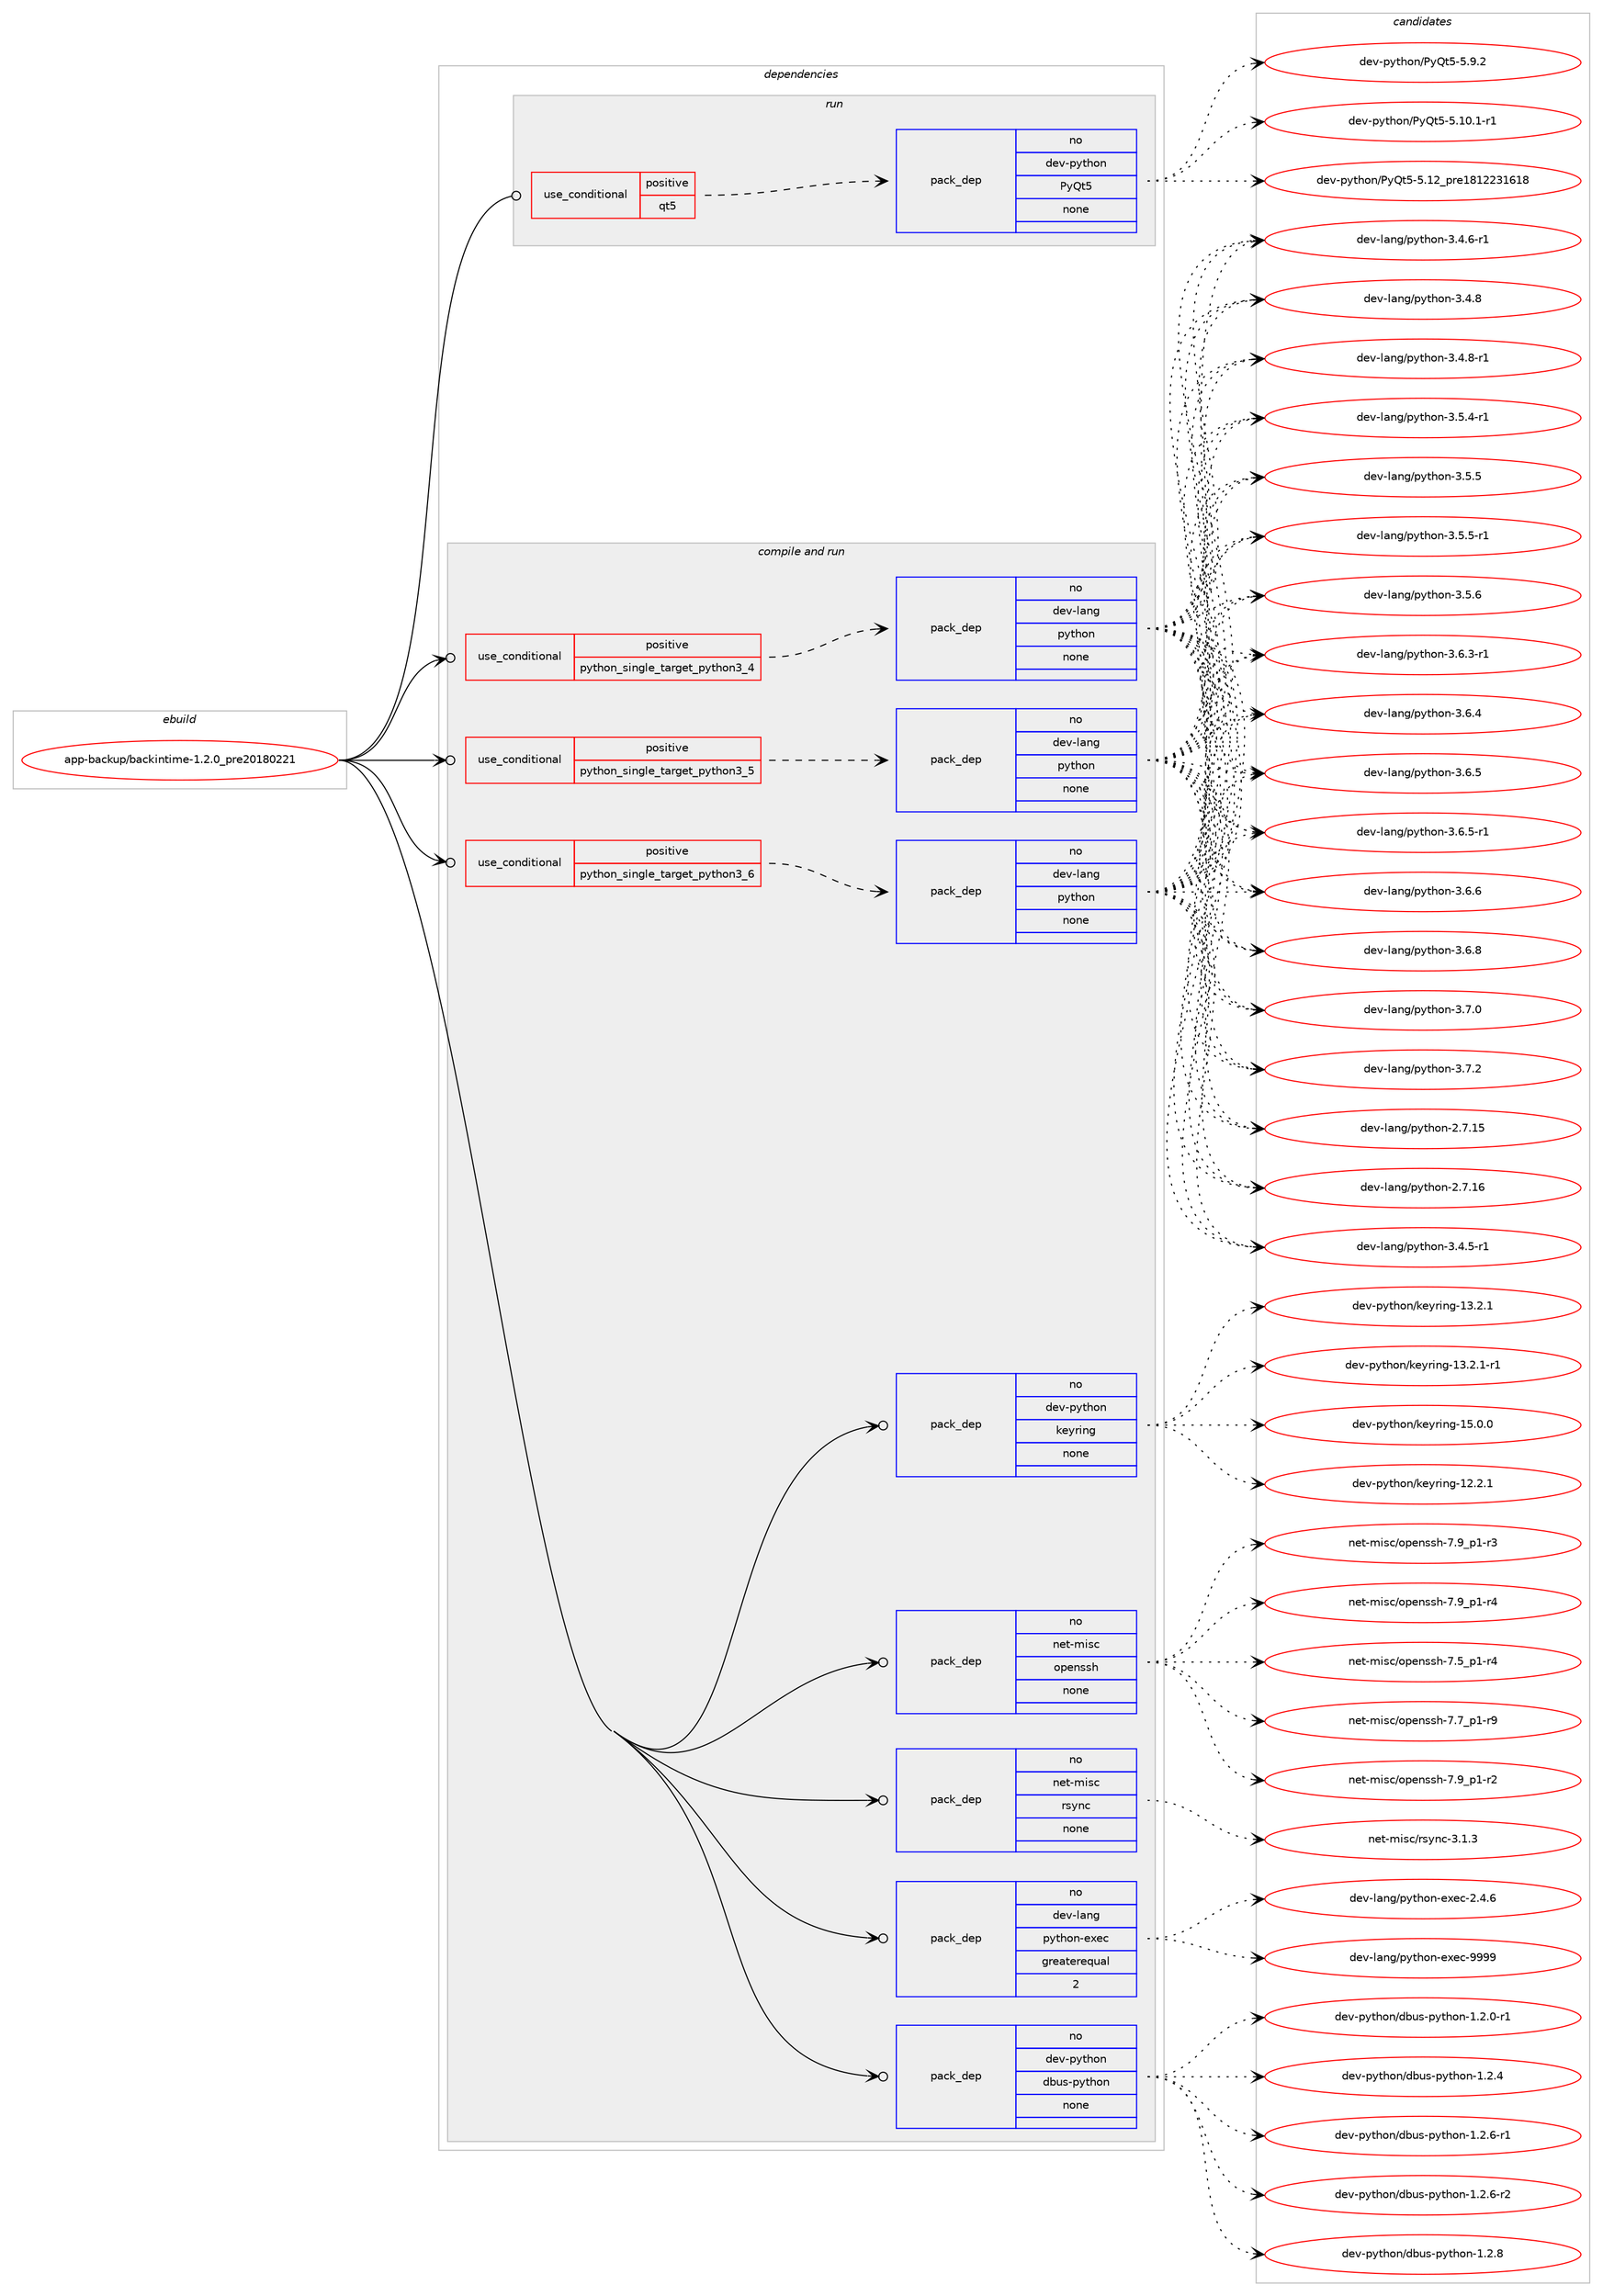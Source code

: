 digraph prolog {

# *************
# Graph options
# *************

newrank=true;
concentrate=true;
compound=true;
graph [rankdir=LR,fontname=Helvetica,fontsize=10,ranksep=1.5];#, ranksep=2.5, nodesep=0.2];
edge  [arrowhead=vee];
node  [fontname=Helvetica,fontsize=10];

# **********
# The ebuild
# **********

subgraph cluster_leftcol {
color=gray;
rank=same;
label=<<i>ebuild</i>>;
id [label="app-backup/backintime-1.2.0_pre20180221", color=red, width=4, href="../app-backup/backintime-1.2.0_pre20180221.svg"];
}

# ****************
# The dependencies
# ****************

subgraph cluster_midcol {
color=gray;
label=<<i>dependencies</i>>;
subgraph cluster_compile {
fillcolor="#eeeeee";
style=filled;
label=<<i>compile</i>>;
}
subgraph cluster_compileandrun {
fillcolor="#eeeeee";
style=filled;
label=<<i>compile and run</i>>;
subgraph cond346829 {
dependency1272376 [label=<<TABLE BORDER="0" CELLBORDER="1" CELLSPACING="0" CELLPADDING="4"><TR><TD ROWSPAN="3" CELLPADDING="10">use_conditional</TD></TR><TR><TD>positive</TD></TR><TR><TD>python_single_target_python3_4</TD></TR></TABLE>>, shape=none, color=red];
subgraph pack905796 {
dependency1272377 [label=<<TABLE BORDER="0" CELLBORDER="1" CELLSPACING="0" CELLPADDING="4" WIDTH="220"><TR><TD ROWSPAN="6" CELLPADDING="30">pack_dep</TD></TR><TR><TD WIDTH="110">no</TD></TR><TR><TD>dev-lang</TD></TR><TR><TD>python</TD></TR><TR><TD>none</TD></TR><TR><TD></TD></TR></TABLE>>, shape=none, color=blue];
}
dependency1272376:e -> dependency1272377:w [weight=20,style="dashed",arrowhead="vee"];
}
id:e -> dependency1272376:w [weight=20,style="solid",arrowhead="odotvee"];
subgraph cond346830 {
dependency1272378 [label=<<TABLE BORDER="0" CELLBORDER="1" CELLSPACING="0" CELLPADDING="4"><TR><TD ROWSPAN="3" CELLPADDING="10">use_conditional</TD></TR><TR><TD>positive</TD></TR><TR><TD>python_single_target_python3_5</TD></TR></TABLE>>, shape=none, color=red];
subgraph pack905797 {
dependency1272379 [label=<<TABLE BORDER="0" CELLBORDER="1" CELLSPACING="0" CELLPADDING="4" WIDTH="220"><TR><TD ROWSPAN="6" CELLPADDING="30">pack_dep</TD></TR><TR><TD WIDTH="110">no</TD></TR><TR><TD>dev-lang</TD></TR><TR><TD>python</TD></TR><TR><TD>none</TD></TR><TR><TD></TD></TR></TABLE>>, shape=none, color=blue];
}
dependency1272378:e -> dependency1272379:w [weight=20,style="dashed",arrowhead="vee"];
}
id:e -> dependency1272378:w [weight=20,style="solid",arrowhead="odotvee"];
subgraph cond346831 {
dependency1272380 [label=<<TABLE BORDER="0" CELLBORDER="1" CELLSPACING="0" CELLPADDING="4"><TR><TD ROWSPAN="3" CELLPADDING="10">use_conditional</TD></TR><TR><TD>positive</TD></TR><TR><TD>python_single_target_python3_6</TD></TR></TABLE>>, shape=none, color=red];
subgraph pack905798 {
dependency1272381 [label=<<TABLE BORDER="0" CELLBORDER="1" CELLSPACING="0" CELLPADDING="4" WIDTH="220"><TR><TD ROWSPAN="6" CELLPADDING="30">pack_dep</TD></TR><TR><TD WIDTH="110">no</TD></TR><TR><TD>dev-lang</TD></TR><TR><TD>python</TD></TR><TR><TD>none</TD></TR><TR><TD></TD></TR></TABLE>>, shape=none, color=blue];
}
dependency1272380:e -> dependency1272381:w [weight=20,style="dashed",arrowhead="vee"];
}
id:e -> dependency1272380:w [weight=20,style="solid",arrowhead="odotvee"];
subgraph pack905799 {
dependency1272382 [label=<<TABLE BORDER="0" CELLBORDER="1" CELLSPACING="0" CELLPADDING="4" WIDTH="220"><TR><TD ROWSPAN="6" CELLPADDING="30">pack_dep</TD></TR><TR><TD WIDTH="110">no</TD></TR><TR><TD>dev-lang</TD></TR><TR><TD>python-exec</TD></TR><TR><TD>greaterequal</TD></TR><TR><TD>2</TD></TR></TABLE>>, shape=none, color=blue];
}
id:e -> dependency1272382:w [weight=20,style="solid",arrowhead="odotvee"];
subgraph pack905800 {
dependency1272383 [label=<<TABLE BORDER="0" CELLBORDER="1" CELLSPACING="0" CELLPADDING="4" WIDTH="220"><TR><TD ROWSPAN="6" CELLPADDING="30">pack_dep</TD></TR><TR><TD WIDTH="110">no</TD></TR><TR><TD>dev-python</TD></TR><TR><TD>dbus-python</TD></TR><TR><TD>none</TD></TR><TR><TD></TD></TR></TABLE>>, shape=none, color=blue];
}
id:e -> dependency1272383:w [weight=20,style="solid",arrowhead="odotvee"];
subgraph pack905801 {
dependency1272384 [label=<<TABLE BORDER="0" CELLBORDER="1" CELLSPACING="0" CELLPADDING="4" WIDTH="220"><TR><TD ROWSPAN="6" CELLPADDING="30">pack_dep</TD></TR><TR><TD WIDTH="110">no</TD></TR><TR><TD>dev-python</TD></TR><TR><TD>keyring</TD></TR><TR><TD>none</TD></TR><TR><TD></TD></TR></TABLE>>, shape=none, color=blue];
}
id:e -> dependency1272384:w [weight=20,style="solid",arrowhead="odotvee"];
subgraph pack905802 {
dependency1272385 [label=<<TABLE BORDER="0" CELLBORDER="1" CELLSPACING="0" CELLPADDING="4" WIDTH="220"><TR><TD ROWSPAN="6" CELLPADDING="30">pack_dep</TD></TR><TR><TD WIDTH="110">no</TD></TR><TR><TD>net-misc</TD></TR><TR><TD>openssh</TD></TR><TR><TD>none</TD></TR><TR><TD></TD></TR></TABLE>>, shape=none, color=blue];
}
id:e -> dependency1272385:w [weight=20,style="solid",arrowhead="odotvee"];
subgraph pack905803 {
dependency1272386 [label=<<TABLE BORDER="0" CELLBORDER="1" CELLSPACING="0" CELLPADDING="4" WIDTH="220"><TR><TD ROWSPAN="6" CELLPADDING="30">pack_dep</TD></TR><TR><TD WIDTH="110">no</TD></TR><TR><TD>net-misc</TD></TR><TR><TD>rsync</TD></TR><TR><TD>none</TD></TR><TR><TD></TD></TR></TABLE>>, shape=none, color=blue];
}
id:e -> dependency1272386:w [weight=20,style="solid",arrowhead="odotvee"];
}
subgraph cluster_run {
fillcolor="#eeeeee";
style=filled;
label=<<i>run</i>>;
subgraph cond346832 {
dependency1272387 [label=<<TABLE BORDER="0" CELLBORDER="1" CELLSPACING="0" CELLPADDING="4"><TR><TD ROWSPAN="3" CELLPADDING="10">use_conditional</TD></TR><TR><TD>positive</TD></TR><TR><TD>qt5</TD></TR></TABLE>>, shape=none, color=red];
subgraph pack905804 {
dependency1272388 [label=<<TABLE BORDER="0" CELLBORDER="1" CELLSPACING="0" CELLPADDING="4" WIDTH="220"><TR><TD ROWSPAN="6" CELLPADDING="30">pack_dep</TD></TR><TR><TD WIDTH="110">no</TD></TR><TR><TD>dev-python</TD></TR><TR><TD>PyQt5</TD></TR><TR><TD>none</TD></TR><TR><TD></TD></TR></TABLE>>, shape=none, color=blue];
}
dependency1272387:e -> dependency1272388:w [weight=20,style="dashed",arrowhead="vee"];
}
id:e -> dependency1272387:w [weight=20,style="solid",arrowhead="odot"];
}
}

# **************
# The candidates
# **************

subgraph cluster_choices {
rank=same;
color=gray;
label=<<i>candidates</i>>;

subgraph choice905796 {
color=black;
nodesep=1;
choice10010111845108971101034711212111610411111045504655464953 [label="dev-lang/python-2.7.15", color=red, width=4,href="../dev-lang/python-2.7.15.svg"];
choice10010111845108971101034711212111610411111045504655464954 [label="dev-lang/python-2.7.16", color=red, width=4,href="../dev-lang/python-2.7.16.svg"];
choice1001011184510897110103471121211161041111104551465246534511449 [label="dev-lang/python-3.4.5-r1", color=red, width=4,href="../dev-lang/python-3.4.5-r1.svg"];
choice1001011184510897110103471121211161041111104551465246544511449 [label="dev-lang/python-3.4.6-r1", color=red, width=4,href="../dev-lang/python-3.4.6-r1.svg"];
choice100101118451089711010347112121116104111110455146524656 [label="dev-lang/python-3.4.8", color=red, width=4,href="../dev-lang/python-3.4.8.svg"];
choice1001011184510897110103471121211161041111104551465246564511449 [label="dev-lang/python-3.4.8-r1", color=red, width=4,href="../dev-lang/python-3.4.8-r1.svg"];
choice1001011184510897110103471121211161041111104551465346524511449 [label="dev-lang/python-3.5.4-r1", color=red, width=4,href="../dev-lang/python-3.5.4-r1.svg"];
choice100101118451089711010347112121116104111110455146534653 [label="dev-lang/python-3.5.5", color=red, width=4,href="../dev-lang/python-3.5.5.svg"];
choice1001011184510897110103471121211161041111104551465346534511449 [label="dev-lang/python-3.5.5-r1", color=red, width=4,href="../dev-lang/python-3.5.5-r1.svg"];
choice100101118451089711010347112121116104111110455146534654 [label="dev-lang/python-3.5.6", color=red, width=4,href="../dev-lang/python-3.5.6.svg"];
choice1001011184510897110103471121211161041111104551465446514511449 [label="dev-lang/python-3.6.3-r1", color=red, width=4,href="../dev-lang/python-3.6.3-r1.svg"];
choice100101118451089711010347112121116104111110455146544652 [label="dev-lang/python-3.6.4", color=red, width=4,href="../dev-lang/python-3.6.4.svg"];
choice100101118451089711010347112121116104111110455146544653 [label="dev-lang/python-3.6.5", color=red, width=4,href="../dev-lang/python-3.6.5.svg"];
choice1001011184510897110103471121211161041111104551465446534511449 [label="dev-lang/python-3.6.5-r1", color=red, width=4,href="../dev-lang/python-3.6.5-r1.svg"];
choice100101118451089711010347112121116104111110455146544654 [label="dev-lang/python-3.6.6", color=red, width=4,href="../dev-lang/python-3.6.6.svg"];
choice100101118451089711010347112121116104111110455146544656 [label="dev-lang/python-3.6.8", color=red, width=4,href="../dev-lang/python-3.6.8.svg"];
choice100101118451089711010347112121116104111110455146554648 [label="dev-lang/python-3.7.0", color=red, width=4,href="../dev-lang/python-3.7.0.svg"];
choice100101118451089711010347112121116104111110455146554650 [label="dev-lang/python-3.7.2", color=red, width=4,href="../dev-lang/python-3.7.2.svg"];
dependency1272377:e -> choice10010111845108971101034711212111610411111045504655464953:w [style=dotted,weight="100"];
dependency1272377:e -> choice10010111845108971101034711212111610411111045504655464954:w [style=dotted,weight="100"];
dependency1272377:e -> choice1001011184510897110103471121211161041111104551465246534511449:w [style=dotted,weight="100"];
dependency1272377:e -> choice1001011184510897110103471121211161041111104551465246544511449:w [style=dotted,weight="100"];
dependency1272377:e -> choice100101118451089711010347112121116104111110455146524656:w [style=dotted,weight="100"];
dependency1272377:e -> choice1001011184510897110103471121211161041111104551465246564511449:w [style=dotted,weight="100"];
dependency1272377:e -> choice1001011184510897110103471121211161041111104551465346524511449:w [style=dotted,weight="100"];
dependency1272377:e -> choice100101118451089711010347112121116104111110455146534653:w [style=dotted,weight="100"];
dependency1272377:e -> choice1001011184510897110103471121211161041111104551465346534511449:w [style=dotted,weight="100"];
dependency1272377:e -> choice100101118451089711010347112121116104111110455146534654:w [style=dotted,weight="100"];
dependency1272377:e -> choice1001011184510897110103471121211161041111104551465446514511449:w [style=dotted,weight="100"];
dependency1272377:e -> choice100101118451089711010347112121116104111110455146544652:w [style=dotted,weight="100"];
dependency1272377:e -> choice100101118451089711010347112121116104111110455146544653:w [style=dotted,weight="100"];
dependency1272377:e -> choice1001011184510897110103471121211161041111104551465446534511449:w [style=dotted,weight="100"];
dependency1272377:e -> choice100101118451089711010347112121116104111110455146544654:w [style=dotted,weight="100"];
dependency1272377:e -> choice100101118451089711010347112121116104111110455146544656:w [style=dotted,weight="100"];
dependency1272377:e -> choice100101118451089711010347112121116104111110455146554648:w [style=dotted,weight="100"];
dependency1272377:e -> choice100101118451089711010347112121116104111110455146554650:w [style=dotted,weight="100"];
}
subgraph choice905797 {
color=black;
nodesep=1;
choice10010111845108971101034711212111610411111045504655464953 [label="dev-lang/python-2.7.15", color=red, width=4,href="../dev-lang/python-2.7.15.svg"];
choice10010111845108971101034711212111610411111045504655464954 [label="dev-lang/python-2.7.16", color=red, width=4,href="../dev-lang/python-2.7.16.svg"];
choice1001011184510897110103471121211161041111104551465246534511449 [label="dev-lang/python-3.4.5-r1", color=red, width=4,href="../dev-lang/python-3.4.5-r1.svg"];
choice1001011184510897110103471121211161041111104551465246544511449 [label="dev-lang/python-3.4.6-r1", color=red, width=4,href="../dev-lang/python-3.4.6-r1.svg"];
choice100101118451089711010347112121116104111110455146524656 [label="dev-lang/python-3.4.8", color=red, width=4,href="../dev-lang/python-3.4.8.svg"];
choice1001011184510897110103471121211161041111104551465246564511449 [label="dev-lang/python-3.4.8-r1", color=red, width=4,href="../dev-lang/python-3.4.8-r1.svg"];
choice1001011184510897110103471121211161041111104551465346524511449 [label="dev-lang/python-3.5.4-r1", color=red, width=4,href="../dev-lang/python-3.5.4-r1.svg"];
choice100101118451089711010347112121116104111110455146534653 [label="dev-lang/python-3.5.5", color=red, width=4,href="../dev-lang/python-3.5.5.svg"];
choice1001011184510897110103471121211161041111104551465346534511449 [label="dev-lang/python-3.5.5-r1", color=red, width=4,href="../dev-lang/python-3.5.5-r1.svg"];
choice100101118451089711010347112121116104111110455146534654 [label="dev-lang/python-3.5.6", color=red, width=4,href="../dev-lang/python-3.5.6.svg"];
choice1001011184510897110103471121211161041111104551465446514511449 [label="dev-lang/python-3.6.3-r1", color=red, width=4,href="../dev-lang/python-3.6.3-r1.svg"];
choice100101118451089711010347112121116104111110455146544652 [label="dev-lang/python-3.6.4", color=red, width=4,href="../dev-lang/python-3.6.4.svg"];
choice100101118451089711010347112121116104111110455146544653 [label="dev-lang/python-3.6.5", color=red, width=4,href="../dev-lang/python-3.6.5.svg"];
choice1001011184510897110103471121211161041111104551465446534511449 [label="dev-lang/python-3.6.5-r1", color=red, width=4,href="../dev-lang/python-3.6.5-r1.svg"];
choice100101118451089711010347112121116104111110455146544654 [label="dev-lang/python-3.6.6", color=red, width=4,href="../dev-lang/python-3.6.6.svg"];
choice100101118451089711010347112121116104111110455146544656 [label="dev-lang/python-3.6.8", color=red, width=4,href="../dev-lang/python-3.6.8.svg"];
choice100101118451089711010347112121116104111110455146554648 [label="dev-lang/python-3.7.0", color=red, width=4,href="../dev-lang/python-3.7.0.svg"];
choice100101118451089711010347112121116104111110455146554650 [label="dev-lang/python-3.7.2", color=red, width=4,href="../dev-lang/python-3.7.2.svg"];
dependency1272379:e -> choice10010111845108971101034711212111610411111045504655464953:w [style=dotted,weight="100"];
dependency1272379:e -> choice10010111845108971101034711212111610411111045504655464954:w [style=dotted,weight="100"];
dependency1272379:e -> choice1001011184510897110103471121211161041111104551465246534511449:w [style=dotted,weight="100"];
dependency1272379:e -> choice1001011184510897110103471121211161041111104551465246544511449:w [style=dotted,weight="100"];
dependency1272379:e -> choice100101118451089711010347112121116104111110455146524656:w [style=dotted,weight="100"];
dependency1272379:e -> choice1001011184510897110103471121211161041111104551465246564511449:w [style=dotted,weight="100"];
dependency1272379:e -> choice1001011184510897110103471121211161041111104551465346524511449:w [style=dotted,weight="100"];
dependency1272379:e -> choice100101118451089711010347112121116104111110455146534653:w [style=dotted,weight="100"];
dependency1272379:e -> choice1001011184510897110103471121211161041111104551465346534511449:w [style=dotted,weight="100"];
dependency1272379:e -> choice100101118451089711010347112121116104111110455146534654:w [style=dotted,weight="100"];
dependency1272379:e -> choice1001011184510897110103471121211161041111104551465446514511449:w [style=dotted,weight="100"];
dependency1272379:e -> choice100101118451089711010347112121116104111110455146544652:w [style=dotted,weight="100"];
dependency1272379:e -> choice100101118451089711010347112121116104111110455146544653:w [style=dotted,weight="100"];
dependency1272379:e -> choice1001011184510897110103471121211161041111104551465446534511449:w [style=dotted,weight="100"];
dependency1272379:e -> choice100101118451089711010347112121116104111110455146544654:w [style=dotted,weight="100"];
dependency1272379:e -> choice100101118451089711010347112121116104111110455146544656:w [style=dotted,weight="100"];
dependency1272379:e -> choice100101118451089711010347112121116104111110455146554648:w [style=dotted,weight="100"];
dependency1272379:e -> choice100101118451089711010347112121116104111110455146554650:w [style=dotted,weight="100"];
}
subgraph choice905798 {
color=black;
nodesep=1;
choice10010111845108971101034711212111610411111045504655464953 [label="dev-lang/python-2.7.15", color=red, width=4,href="../dev-lang/python-2.7.15.svg"];
choice10010111845108971101034711212111610411111045504655464954 [label="dev-lang/python-2.7.16", color=red, width=4,href="../dev-lang/python-2.7.16.svg"];
choice1001011184510897110103471121211161041111104551465246534511449 [label="dev-lang/python-3.4.5-r1", color=red, width=4,href="../dev-lang/python-3.4.5-r1.svg"];
choice1001011184510897110103471121211161041111104551465246544511449 [label="dev-lang/python-3.4.6-r1", color=red, width=4,href="../dev-lang/python-3.4.6-r1.svg"];
choice100101118451089711010347112121116104111110455146524656 [label="dev-lang/python-3.4.8", color=red, width=4,href="../dev-lang/python-3.4.8.svg"];
choice1001011184510897110103471121211161041111104551465246564511449 [label="dev-lang/python-3.4.8-r1", color=red, width=4,href="../dev-lang/python-3.4.8-r1.svg"];
choice1001011184510897110103471121211161041111104551465346524511449 [label="dev-lang/python-3.5.4-r1", color=red, width=4,href="../dev-lang/python-3.5.4-r1.svg"];
choice100101118451089711010347112121116104111110455146534653 [label="dev-lang/python-3.5.5", color=red, width=4,href="../dev-lang/python-3.5.5.svg"];
choice1001011184510897110103471121211161041111104551465346534511449 [label="dev-lang/python-3.5.5-r1", color=red, width=4,href="../dev-lang/python-3.5.5-r1.svg"];
choice100101118451089711010347112121116104111110455146534654 [label="dev-lang/python-3.5.6", color=red, width=4,href="../dev-lang/python-3.5.6.svg"];
choice1001011184510897110103471121211161041111104551465446514511449 [label="dev-lang/python-3.6.3-r1", color=red, width=4,href="../dev-lang/python-3.6.3-r1.svg"];
choice100101118451089711010347112121116104111110455146544652 [label="dev-lang/python-3.6.4", color=red, width=4,href="../dev-lang/python-3.6.4.svg"];
choice100101118451089711010347112121116104111110455146544653 [label="dev-lang/python-3.6.5", color=red, width=4,href="../dev-lang/python-3.6.5.svg"];
choice1001011184510897110103471121211161041111104551465446534511449 [label="dev-lang/python-3.6.5-r1", color=red, width=4,href="../dev-lang/python-3.6.5-r1.svg"];
choice100101118451089711010347112121116104111110455146544654 [label="dev-lang/python-3.6.6", color=red, width=4,href="../dev-lang/python-3.6.6.svg"];
choice100101118451089711010347112121116104111110455146544656 [label="dev-lang/python-3.6.8", color=red, width=4,href="../dev-lang/python-3.6.8.svg"];
choice100101118451089711010347112121116104111110455146554648 [label="dev-lang/python-3.7.0", color=red, width=4,href="../dev-lang/python-3.7.0.svg"];
choice100101118451089711010347112121116104111110455146554650 [label="dev-lang/python-3.7.2", color=red, width=4,href="../dev-lang/python-3.7.2.svg"];
dependency1272381:e -> choice10010111845108971101034711212111610411111045504655464953:w [style=dotted,weight="100"];
dependency1272381:e -> choice10010111845108971101034711212111610411111045504655464954:w [style=dotted,weight="100"];
dependency1272381:e -> choice1001011184510897110103471121211161041111104551465246534511449:w [style=dotted,weight="100"];
dependency1272381:e -> choice1001011184510897110103471121211161041111104551465246544511449:w [style=dotted,weight="100"];
dependency1272381:e -> choice100101118451089711010347112121116104111110455146524656:w [style=dotted,weight="100"];
dependency1272381:e -> choice1001011184510897110103471121211161041111104551465246564511449:w [style=dotted,weight="100"];
dependency1272381:e -> choice1001011184510897110103471121211161041111104551465346524511449:w [style=dotted,weight="100"];
dependency1272381:e -> choice100101118451089711010347112121116104111110455146534653:w [style=dotted,weight="100"];
dependency1272381:e -> choice1001011184510897110103471121211161041111104551465346534511449:w [style=dotted,weight="100"];
dependency1272381:e -> choice100101118451089711010347112121116104111110455146534654:w [style=dotted,weight="100"];
dependency1272381:e -> choice1001011184510897110103471121211161041111104551465446514511449:w [style=dotted,weight="100"];
dependency1272381:e -> choice100101118451089711010347112121116104111110455146544652:w [style=dotted,weight="100"];
dependency1272381:e -> choice100101118451089711010347112121116104111110455146544653:w [style=dotted,weight="100"];
dependency1272381:e -> choice1001011184510897110103471121211161041111104551465446534511449:w [style=dotted,weight="100"];
dependency1272381:e -> choice100101118451089711010347112121116104111110455146544654:w [style=dotted,weight="100"];
dependency1272381:e -> choice100101118451089711010347112121116104111110455146544656:w [style=dotted,weight="100"];
dependency1272381:e -> choice100101118451089711010347112121116104111110455146554648:w [style=dotted,weight="100"];
dependency1272381:e -> choice100101118451089711010347112121116104111110455146554650:w [style=dotted,weight="100"];
}
subgraph choice905799 {
color=black;
nodesep=1;
choice1001011184510897110103471121211161041111104510112010199455046524654 [label="dev-lang/python-exec-2.4.6", color=red, width=4,href="../dev-lang/python-exec-2.4.6.svg"];
choice10010111845108971101034711212111610411111045101120101994557575757 [label="dev-lang/python-exec-9999", color=red, width=4,href="../dev-lang/python-exec-9999.svg"];
dependency1272382:e -> choice1001011184510897110103471121211161041111104510112010199455046524654:w [style=dotted,weight="100"];
dependency1272382:e -> choice10010111845108971101034711212111610411111045101120101994557575757:w [style=dotted,weight="100"];
}
subgraph choice905800 {
color=black;
nodesep=1;
choice100101118451121211161041111104710098117115451121211161041111104549465046484511449 [label="dev-python/dbus-python-1.2.0-r1", color=red, width=4,href="../dev-python/dbus-python-1.2.0-r1.svg"];
choice10010111845112121116104111110471009811711545112121116104111110454946504652 [label="dev-python/dbus-python-1.2.4", color=red, width=4,href="../dev-python/dbus-python-1.2.4.svg"];
choice100101118451121211161041111104710098117115451121211161041111104549465046544511449 [label="dev-python/dbus-python-1.2.6-r1", color=red, width=4,href="../dev-python/dbus-python-1.2.6-r1.svg"];
choice100101118451121211161041111104710098117115451121211161041111104549465046544511450 [label="dev-python/dbus-python-1.2.6-r2", color=red, width=4,href="../dev-python/dbus-python-1.2.6-r2.svg"];
choice10010111845112121116104111110471009811711545112121116104111110454946504656 [label="dev-python/dbus-python-1.2.8", color=red, width=4,href="../dev-python/dbus-python-1.2.8.svg"];
dependency1272383:e -> choice100101118451121211161041111104710098117115451121211161041111104549465046484511449:w [style=dotted,weight="100"];
dependency1272383:e -> choice10010111845112121116104111110471009811711545112121116104111110454946504652:w [style=dotted,weight="100"];
dependency1272383:e -> choice100101118451121211161041111104710098117115451121211161041111104549465046544511449:w [style=dotted,weight="100"];
dependency1272383:e -> choice100101118451121211161041111104710098117115451121211161041111104549465046544511450:w [style=dotted,weight="100"];
dependency1272383:e -> choice10010111845112121116104111110471009811711545112121116104111110454946504656:w [style=dotted,weight="100"];
}
subgraph choice905801 {
color=black;
nodesep=1;
choice100101118451121211161041111104710710112111410511010345495046504649 [label="dev-python/keyring-12.2.1", color=red, width=4,href="../dev-python/keyring-12.2.1.svg"];
choice100101118451121211161041111104710710112111410511010345495146504649 [label="dev-python/keyring-13.2.1", color=red, width=4,href="../dev-python/keyring-13.2.1.svg"];
choice1001011184511212111610411111047107101121114105110103454951465046494511449 [label="dev-python/keyring-13.2.1-r1", color=red, width=4,href="../dev-python/keyring-13.2.1-r1.svg"];
choice100101118451121211161041111104710710112111410511010345495346484648 [label="dev-python/keyring-15.0.0", color=red, width=4,href="../dev-python/keyring-15.0.0.svg"];
dependency1272384:e -> choice100101118451121211161041111104710710112111410511010345495046504649:w [style=dotted,weight="100"];
dependency1272384:e -> choice100101118451121211161041111104710710112111410511010345495146504649:w [style=dotted,weight="100"];
dependency1272384:e -> choice1001011184511212111610411111047107101121114105110103454951465046494511449:w [style=dotted,weight="100"];
dependency1272384:e -> choice100101118451121211161041111104710710112111410511010345495346484648:w [style=dotted,weight="100"];
}
subgraph choice905802 {
color=black;
nodesep=1;
choice1101011164510910511599471111121011101151151044555465395112494511452 [label="net-misc/openssh-7.5_p1-r4", color=red, width=4,href="../net-misc/openssh-7.5_p1-r4.svg"];
choice1101011164510910511599471111121011101151151044555465595112494511457 [label="net-misc/openssh-7.7_p1-r9", color=red, width=4,href="../net-misc/openssh-7.7_p1-r9.svg"];
choice1101011164510910511599471111121011101151151044555465795112494511450 [label="net-misc/openssh-7.9_p1-r2", color=red, width=4,href="../net-misc/openssh-7.9_p1-r2.svg"];
choice1101011164510910511599471111121011101151151044555465795112494511451 [label="net-misc/openssh-7.9_p1-r3", color=red, width=4,href="../net-misc/openssh-7.9_p1-r3.svg"];
choice1101011164510910511599471111121011101151151044555465795112494511452 [label="net-misc/openssh-7.9_p1-r4", color=red, width=4,href="../net-misc/openssh-7.9_p1-r4.svg"];
dependency1272385:e -> choice1101011164510910511599471111121011101151151044555465395112494511452:w [style=dotted,weight="100"];
dependency1272385:e -> choice1101011164510910511599471111121011101151151044555465595112494511457:w [style=dotted,weight="100"];
dependency1272385:e -> choice1101011164510910511599471111121011101151151044555465795112494511450:w [style=dotted,weight="100"];
dependency1272385:e -> choice1101011164510910511599471111121011101151151044555465795112494511451:w [style=dotted,weight="100"];
dependency1272385:e -> choice1101011164510910511599471111121011101151151044555465795112494511452:w [style=dotted,weight="100"];
}
subgraph choice905803 {
color=black;
nodesep=1;
choice11010111645109105115994711411512111099455146494651 [label="net-misc/rsync-3.1.3", color=red, width=4,href="../net-misc/rsync-3.1.3.svg"];
dependency1272386:e -> choice11010111645109105115994711411512111099455146494651:w [style=dotted,weight="100"];
}
subgraph choice905804 {
color=black;
nodesep=1;
choice1001011184511212111610411111047801218111653455346494846494511449 [label="dev-python/PyQt5-5.10.1-r1", color=red, width=4,href="../dev-python/PyQt5-5.10.1-r1.svg"];
choice100101118451121211161041111104780121811165345534649509511211410149564950505149544956 [label="dev-python/PyQt5-5.12_pre1812231618", color=red, width=4,href="../dev-python/PyQt5-5.12_pre1812231618.svg"];
choice1001011184511212111610411111047801218111653455346574650 [label="dev-python/PyQt5-5.9.2", color=red, width=4,href="../dev-python/PyQt5-5.9.2.svg"];
dependency1272388:e -> choice1001011184511212111610411111047801218111653455346494846494511449:w [style=dotted,weight="100"];
dependency1272388:e -> choice100101118451121211161041111104780121811165345534649509511211410149564950505149544956:w [style=dotted,weight="100"];
dependency1272388:e -> choice1001011184511212111610411111047801218111653455346574650:w [style=dotted,weight="100"];
}
}

}
